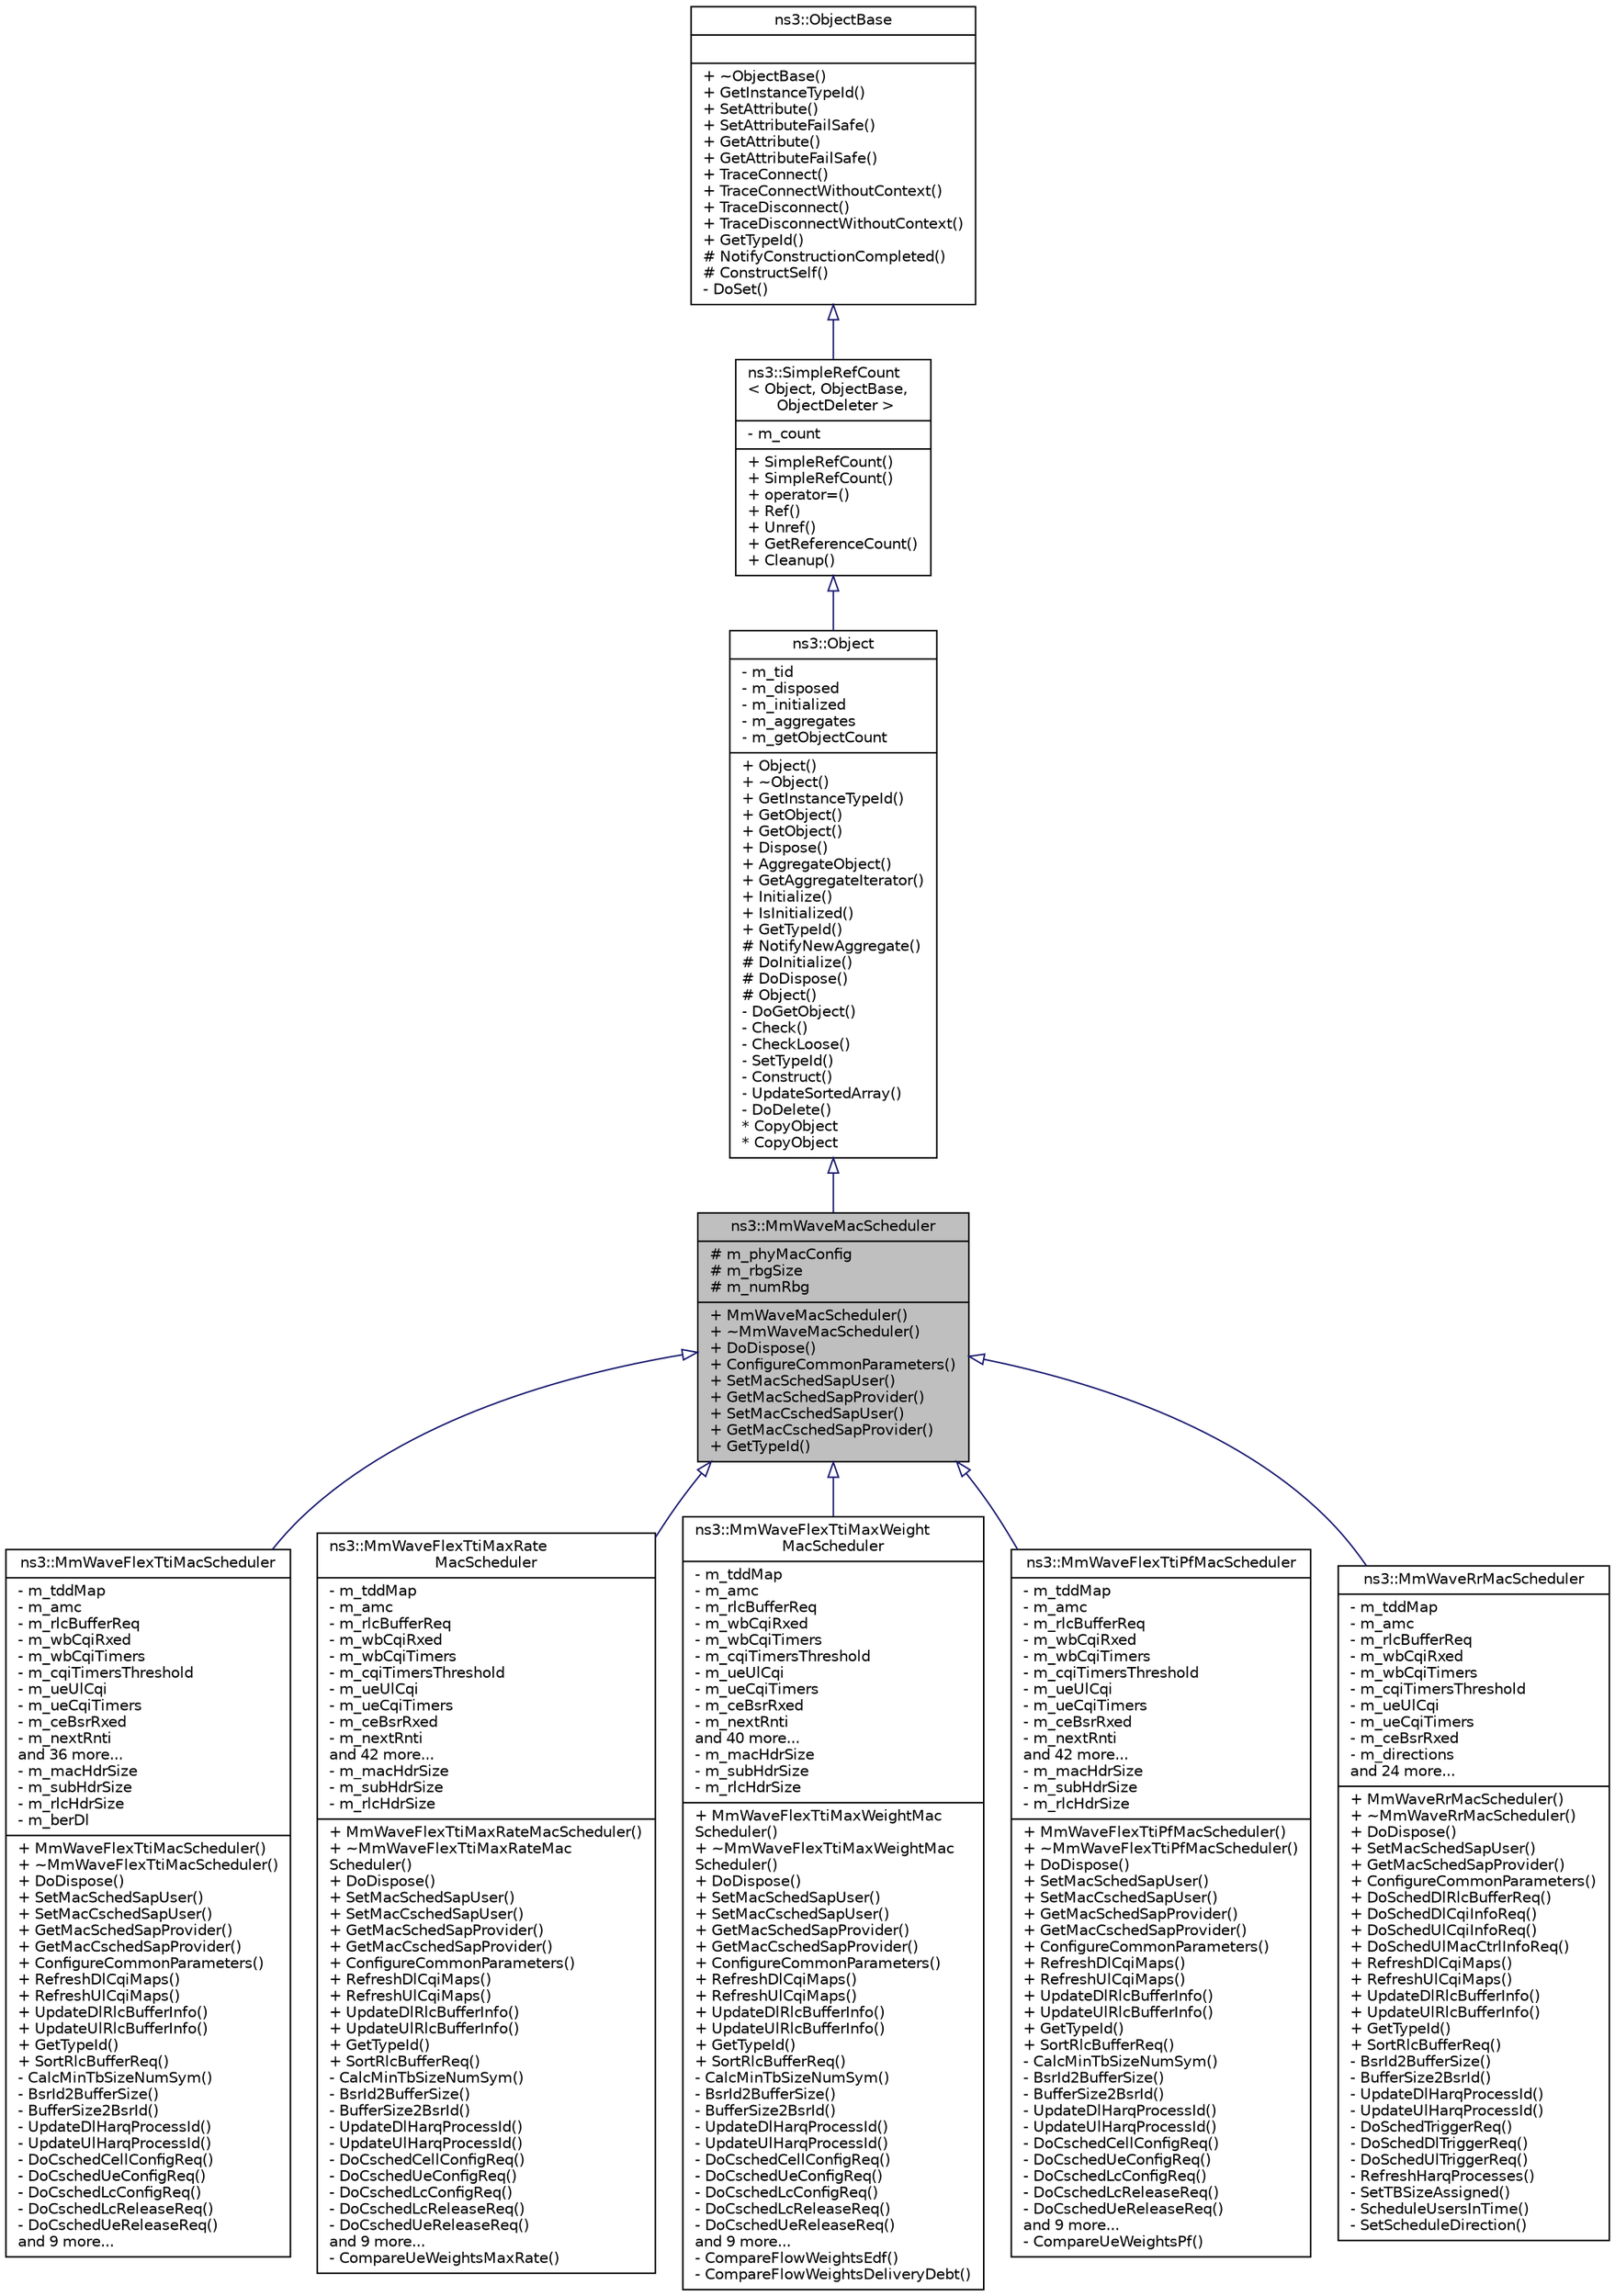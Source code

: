 digraph "ns3::MmWaveMacScheduler"
{
  edge [fontname="Helvetica",fontsize="10",labelfontname="Helvetica",labelfontsize="10"];
  node [fontname="Helvetica",fontsize="10",shape=record];
  Node1 [label="{ns3::MmWaveMacScheduler\n|# m_phyMacConfig\l# m_rbgSize\l# m_numRbg\l|+ MmWaveMacScheduler()\l+ ~MmWaveMacScheduler()\l+ DoDispose()\l+ ConfigureCommonParameters()\l+ SetMacSchedSapUser()\l+ GetMacSchedSapProvider()\l+ SetMacCschedSapUser()\l+ GetMacCschedSapProvider()\l+ GetTypeId()\l}",height=0.2,width=0.4,color="black", fillcolor="grey75", style="filled", fontcolor="black"];
  Node2 -> Node1 [dir="back",color="midnightblue",fontsize="10",style="solid",arrowtail="onormal"];
  Node2 [label="{ns3::Object\n|- m_tid\l- m_disposed\l- m_initialized\l- m_aggregates\l- m_getObjectCount\l|+ Object()\l+ ~Object()\l+ GetInstanceTypeId()\l+ GetObject()\l+ GetObject()\l+ Dispose()\l+ AggregateObject()\l+ GetAggregateIterator()\l+ Initialize()\l+ IsInitialized()\l+ GetTypeId()\l# NotifyNewAggregate()\l# DoInitialize()\l# DoDispose()\l# Object()\l- DoGetObject()\l- Check()\l- CheckLoose()\l- SetTypeId()\l- Construct()\l- UpdateSortedArray()\l- DoDelete()\l* CopyObject\l* CopyObject\l}",height=0.2,width=0.4,color="black", fillcolor="white", style="filled",URL="$d9/d77/classns3_1_1Object.html",tooltip="A base class which provides memory management and object aggregation. "];
  Node3 -> Node2 [dir="back",color="midnightblue",fontsize="10",style="solid",arrowtail="onormal"];
  Node3 [label="{ns3::SimpleRefCount\l\< Object, ObjectBase,\l ObjectDeleter \>\n|- m_count\l|+ SimpleRefCount()\l+ SimpleRefCount()\l+ operator=()\l+ Ref()\l+ Unref()\l+ GetReferenceCount()\l+ Cleanup()\l}",height=0.2,width=0.4,color="black", fillcolor="white", style="filled",URL="$da/da1/classns3_1_1SimpleRefCount.html"];
  Node4 -> Node3 [dir="back",color="midnightblue",fontsize="10",style="solid",arrowtail="onormal"];
  Node4 [label="{ns3::ObjectBase\n||+ ~ObjectBase()\l+ GetInstanceTypeId()\l+ SetAttribute()\l+ SetAttributeFailSafe()\l+ GetAttribute()\l+ GetAttributeFailSafe()\l+ TraceConnect()\l+ TraceConnectWithoutContext()\l+ TraceDisconnect()\l+ TraceDisconnectWithoutContext()\l+ GetTypeId()\l# NotifyConstructionCompleted()\l# ConstructSelf()\l- DoSet()\l}",height=0.2,width=0.4,color="black", fillcolor="white", style="filled",URL="$d2/dac/classns3_1_1ObjectBase.html",tooltip="Anchor the ns-3 type and attribute system. "];
  Node1 -> Node5 [dir="back",color="midnightblue",fontsize="10",style="solid",arrowtail="onormal"];
  Node5 [label="{ns3::MmWaveFlexTtiMacScheduler\n|- m_tddMap\l- m_amc\l- m_rlcBufferReq\l- m_wbCqiRxed\l- m_wbCqiTimers\l- m_cqiTimersThreshold\l- m_ueUlCqi\l- m_ueCqiTimers\l- m_ceBsrRxed\l- m_nextRnti\land 36 more...\l- m_macHdrSize\l- m_subHdrSize\l- m_rlcHdrSize\l- m_berDl\l|+ MmWaveFlexTtiMacScheduler()\l+ ~MmWaveFlexTtiMacScheduler()\l+ DoDispose()\l+ SetMacSchedSapUser()\l+ SetMacCschedSapUser()\l+ GetMacSchedSapProvider()\l+ GetMacCschedSapProvider()\l+ ConfigureCommonParameters()\l+ RefreshDlCqiMaps()\l+ RefreshUlCqiMaps()\l+ UpdateDlRlcBufferInfo()\l+ UpdateUlRlcBufferInfo()\l+ GetTypeId()\l+ SortRlcBufferReq()\l- CalcMinTbSizeNumSym()\l- BsrId2BufferSize()\l- BufferSize2BsrId()\l- UpdateDlHarqProcessId()\l- UpdateUlHarqProcessId()\l- DoCschedCellConfigReq()\l- DoCschedUeConfigReq()\l- DoCschedLcConfigReq()\l- DoCschedLcReleaseReq()\l- DoCschedUeReleaseReq()\land 9 more...\l}",height=0.2,width=0.4,color="black", fillcolor="white", style="filled",URL="$d0/deb/classns3_1_1MmWaveFlexTtiMacScheduler.html"];
  Node1 -> Node6 [dir="back",color="midnightblue",fontsize="10",style="solid",arrowtail="onormal"];
  Node6 [label="{ns3::MmWaveFlexTtiMaxRate\lMacScheduler\n|- m_tddMap\l- m_amc\l- m_rlcBufferReq\l- m_wbCqiRxed\l- m_wbCqiTimers\l- m_cqiTimersThreshold\l- m_ueUlCqi\l- m_ueCqiTimers\l- m_ceBsrRxed\l- m_nextRnti\land 42 more...\l- m_macHdrSize\l- m_subHdrSize\l- m_rlcHdrSize\l|+ MmWaveFlexTtiMaxRateMacScheduler()\l+ ~MmWaveFlexTtiMaxRateMac\lScheduler()\l+ DoDispose()\l+ SetMacSchedSapUser()\l+ SetMacCschedSapUser()\l+ GetMacSchedSapProvider()\l+ GetMacCschedSapProvider()\l+ ConfigureCommonParameters()\l+ RefreshDlCqiMaps()\l+ RefreshUlCqiMaps()\l+ UpdateDlRlcBufferInfo()\l+ UpdateUlRlcBufferInfo()\l+ GetTypeId()\l+ SortRlcBufferReq()\l- CalcMinTbSizeNumSym()\l- BsrId2BufferSize()\l- BufferSize2BsrId()\l- UpdateDlHarqProcessId()\l- UpdateUlHarqProcessId()\l- DoCschedCellConfigReq()\l- DoCschedUeConfigReq()\l- DoCschedLcConfigReq()\l- DoCschedLcReleaseReq()\l- DoCschedUeReleaseReq()\land 9 more...\l- CompareUeWeightsMaxRate()\l}",height=0.2,width=0.4,color="black", fillcolor="white", style="filled",URL="$df/d2a/classns3_1_1MmWaveFlexTtiMaxRateMacScheduler.html"];
  Node1 -> Node7 [dir="back",color="midnightblue",fontsize="10",style="solid",arrowtail="onormal"];
  Node7 [label="{ns3::MmWaveFlexTtiMaxWeight\lMacScheduler\n|- m_tddMap\l- m_amc\l- m_rlcBufferReq\l- m_wbCqiRxed\l- m_wbCqiTimers\l- m_cqiTimersThreshold\l- m_ueUlCqi\l- m_ueCqiTimers\l- m_ceBsrRxed\l- m_nextRnti\land 40 more...\l- m_macHdrSize\l- m_subHdrSize\l- m_rlcHdrSize\l|+ MmWaveFlexTtiMaxWeightMac\lScheduler()\l+ ~MmWaveFlexTtiMaxWeightMac\lScheduler()\l+ DoDispose()\l+ SetMacSchedSapUser()\l+ SetMacCschedSapUser()\l+ GetMacSchedSapProvider()\l+ GetMacCschedSapProvider()\l+ ConfigureCommonParameters()\l+ RefreshDlCqiMaps()\l+ RefreshUlCqiMaps()\l+ UpdateDlRlcBufferInfo()\l+ UpdateUlRlcBufferInfo()\l+ GetTypeId()\l+ SortRlcBufferReq()\l- CalcMinTbSizeNumSym()\l- BsrId2BufferSize()\l- BufferSize2BsrId()\l- UpdateDlHarqProcessId()\l- UpdateUlHarqProcessId()\l- DoCschedCellConfigReq()\l- DoCschedUeConfigReq()\l- DoCschedLcConfigReq()\l- DoCschedLcReleaseReq()\l- DoCschedUeReleaseReq()\land 9 more...\l- CompareFlowWeightsEdf()\l- CompareFlowWeightsDeliveryDebt()\l}",height=0.2,width=0.4,color="black", fillcolor="white", style="filled",URL="$dc/d15/classns3_1_1MmWaveFlexTtiMaxWeightMacScheduler.html"];
  Node1 -> Node8 [dir="back",color="midnightblue",fontsize="10",style="solid",arrowtail="onormal"];
  Node8 [label="{ns3::MmWaveFlexTtiPfMacScheduler\n|- m_tddMap\l- m_amc\l- m_rlcBufferReq\l- m_wbCqiRxed\l- m_wbCqiTimers\l- m_cqiTimersThreshold\l- m_ueUlCqi\l- m_ueCqiTimers\l- m_ceBsrRxed\l- m_nextRnti\land 42 more...\l- m_macHdrSize\l- m_subHdrSize\l- m_rlcHdrSize\l|+ MmWaveFlexTtiPfMacScheduler()\l+ ~MmWaveFlexTtiPfMacScheduler()\l+ DoDispose()\l+ SetMacSchedSapUser()\l+ SetMacCschedSapUser()\l+ GetMacSchedSapProvider()\l+ GetMacCschedSapProvider()\l+ ConfigureCommonParameters()\l+ RefreshDlCqiMaps()\l+ RefreshUlCqiMaps()\l+ UpdateDlRlcBufferInfo()\l+ UpdateUlRlcBufferInfo()\l+ GetTypeId()\l+ SortRlcBufferReq()\l- CalcMinTbSizeNumSym()\l- BsrId2BufferSize()\l- BufferSize2BsrId()\l- UpdateDlHarqProcessId()\l- UpdateUlHarqProcessId()\l- DoCschedCellConfigReq()\l- DoCschedUeConfigReq()\l- DoCschedLcConfigReq()\l- DoCschedLcReleaseReq()\l- DoCschedUeReleaseReq()\land 9 more...\l- CompareUeWeightsPf()\l}",height=0.2,width=0.4,color="black", fillcolor="white", style="filled",URL="$d1/d01/classns3_1_1MmWaveFlexTtiPfMacScheduler.html"];
  Node1 -> Node9 [dir="back",color="midnightblue",fontsize="10",style="solid",arrowtail="onormal"];
  Node9 [label="{ns3::MmWaveRrMacScheduler\n|- m_tddMap\l- m_amc\l- m_rlcBufferReq\l- m_wbCqiRxed\l- m_wbCqiTimers\l- m_cqiTimersThreshold\l- m_ueUlCqi\l- m_ueCqiTimers\l- m_ceBsrRxed\l- m_directions\land 24 more...\l|+ MmWaveRrMacScheduler()\l+ ~MmWaveRrMacScheduler()\l+ DoDispose()\l+ SetMacSchedSapUser()\l+ GetMacSchedSapProvider()\l+ ConfigureCommonParameters()\l+ DoSchedDlRlcBufferReq()\l+ DoSchedDlCqiInfoReq()\l+ DoSchedUlCqiInfoReq()\l+ DoSchedUlMacCtrlInfoReq()\l+ RefreshDlCqiMaps()\l+ RefreshUlCqiMaps()\l+ UpdateDlRlcBufferInfo()\l+ UpdateUlRlcBufferInfo()\l+ GetTypeId()\l+ SortRlcBufferReq()\l- BsrId2BufferSize()\l- BufferSize2BsrId()\l- UpdateDlHarqProcessId()\l- UpdateUlHarqProcessId()\l- DoSchedTriggerReq()\l- DoSchedDlTriggerReq()\l- DoSchedUlTriggerReq()\l- RefreshHarqProcesses()\l- SetTBSizeAssigned()\l- ScheduleUsersInTime()\l- SetScheduleDirection()\l}",height=0.2,width=0.4,color="black", fillcolor="white", style="filled",URL="$d5/d9b/classns3_1_1MmWaveRrMacScheduler.html"];
}
